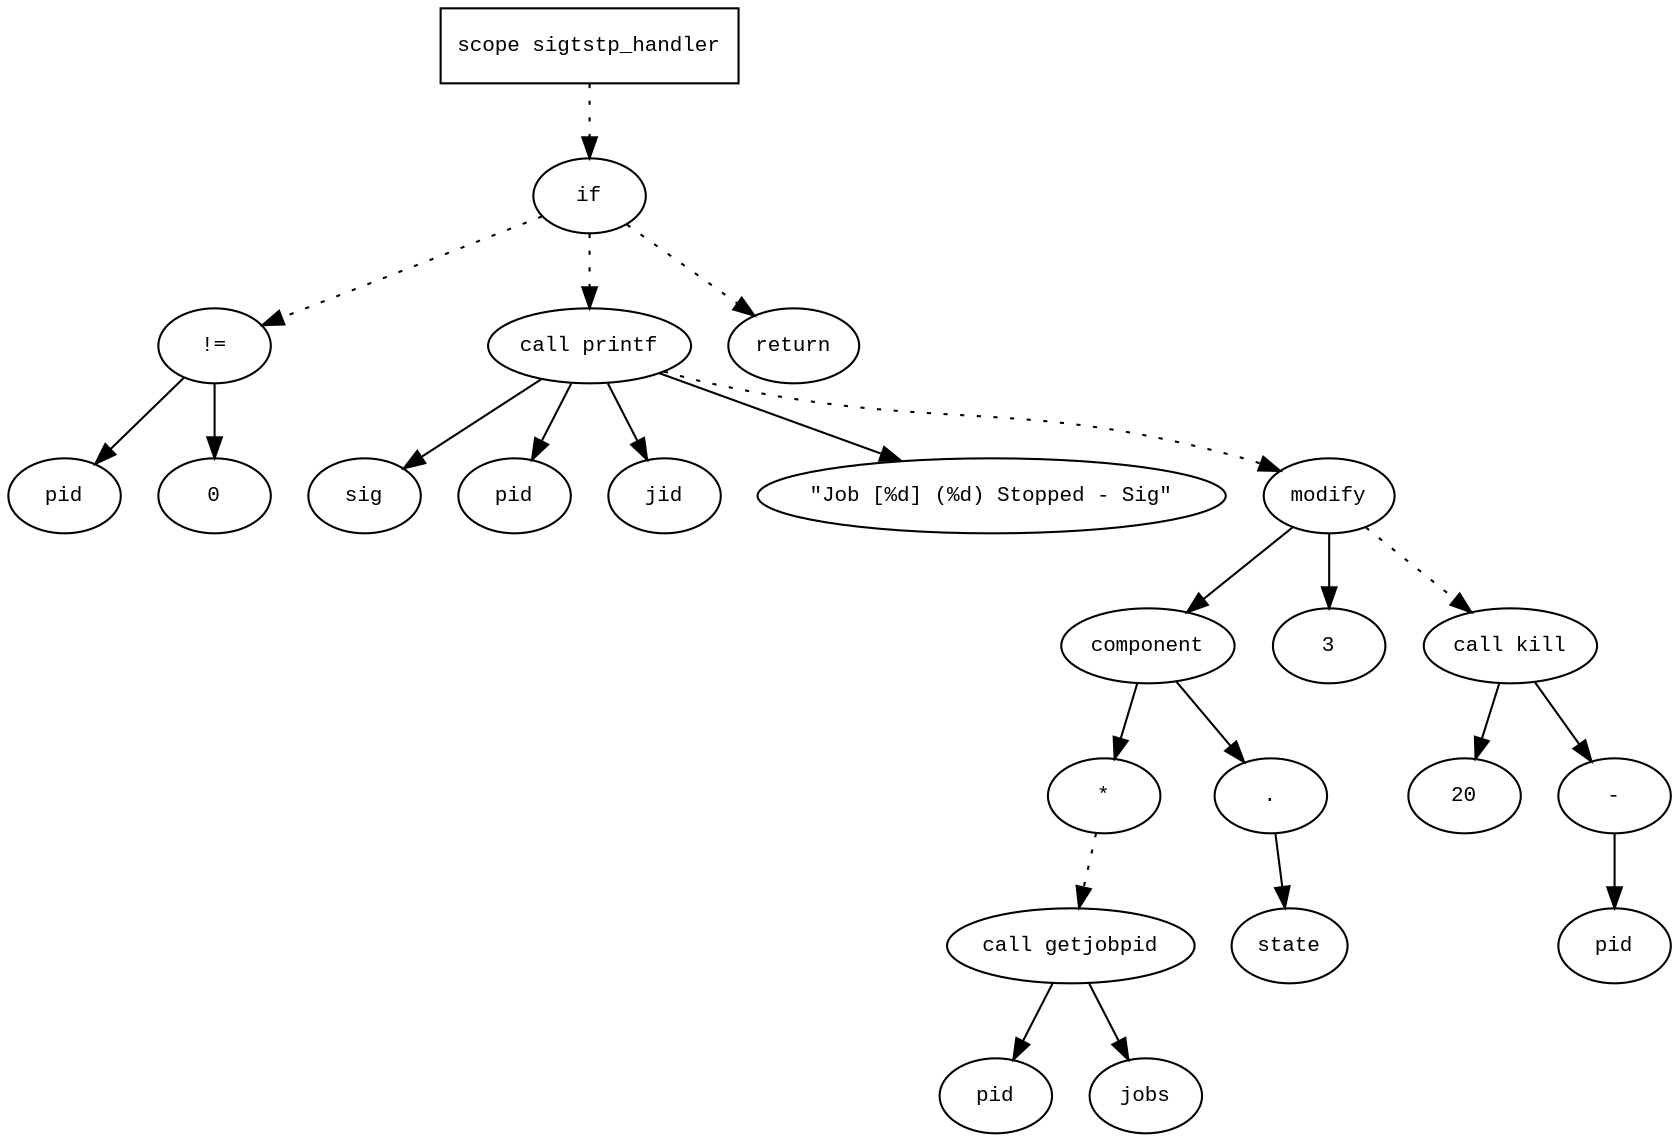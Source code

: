 digraph AST {
  graph [fontname="Times New Roman",fontsize=10];
  node  [fontname="Courier New",fontsize=10];
  edge  [fontname="Times New Roman",fontsize=10];

  node1 [label="scope sigtstp_handler",shape=box];
  node2 [label="if",shape=ellipse];
  node1 -> node2 [style=dotted];
  node3 [label="!=",shape=ellipse];
  node4 [label="pid",shape=ellipse];
  node3 -> node4;
  node5 [label="0",shape=ellipse];
  node3 -> node5;
  node2 -> node3 [style=dotted];
  node6 [label="call printf",shape=ellipse];
  node7 [label="sig",shape=ellipse];
  node6 -> node7;
  node8 [label="pid",shape=ellipse];
  node6 -> node8;
  node9 [label="jid",shape=ellipse];
  node6 -> node9;
  node10 [label="\"Job [%d] (%d) Stopped - Sig\"",shape=ellipse];
  node6 -> node10;
  node2 -> node6 [style=dotted];
  node11 [label="modify",shape=ellipse];
  node12 [label="component",shape=ellipse];
  node11 -> node12;
  node13 [label="*",shape=ellipse];
  node14 [label="call getjobpid",shape=ellipse];
  node15 [label="pid",shape=ellipse];
  node14 -> node15;
  node16 [label="jobs",shape=ellipse];
  node14 -> node16;
  node13 -> node14 [style=dotted];
  node12 -> node13;
  node17 [label=".",shape=ellipse];
  node12 -> node17;
  node18 [label="state",shape=ellipse];
  node17 -> node18;
  node19 [label="3",shape=ellipse];
  node11 -> node19;
  node6 -> node11 [style=dotted];
  node20 [label="call kill",shape=ellipse];
  node21 [label="20",shape=ellipse];
  node20 -> node21;
  node22 [label="-",shape=ellipse];
  node23 [label="pid",shape=ellipse];
  node22 -> node23;
  node20 -> node22;
  node11 -> node20 [style=dotted];
  node24 [label="return",shape=ellipse];
  node2 -> node24 [style=dotted];
} 